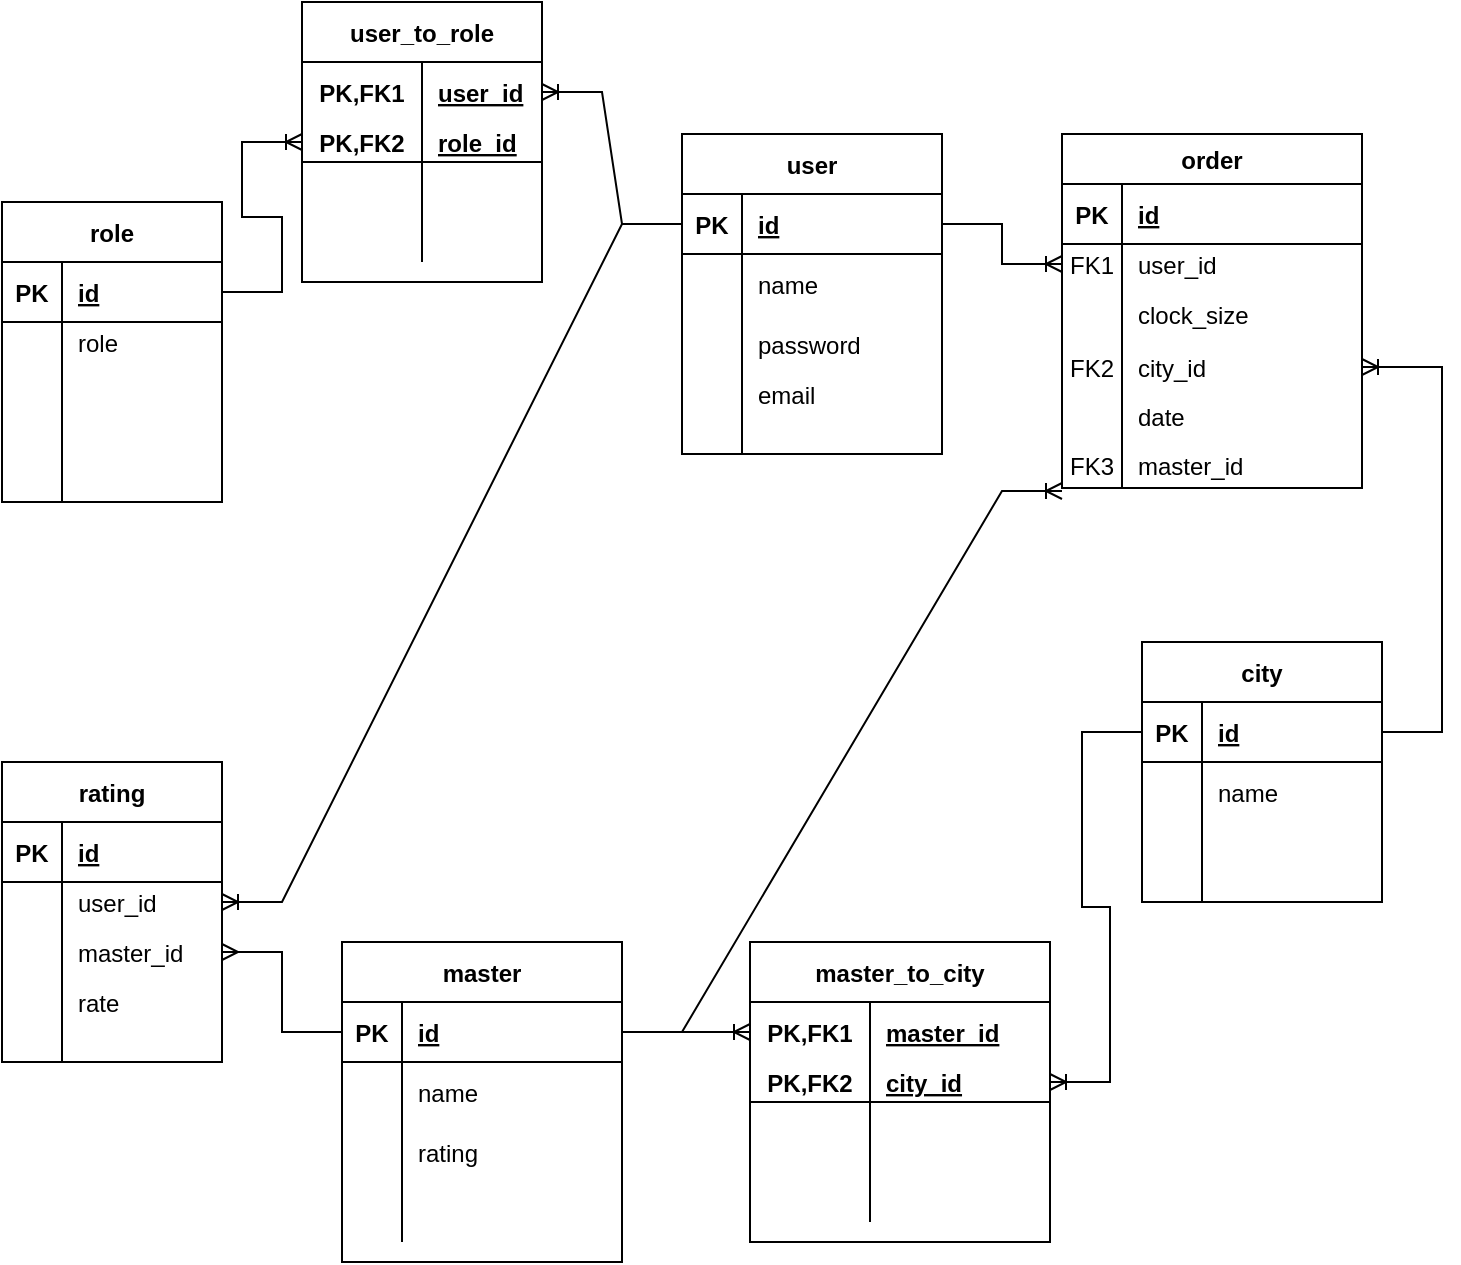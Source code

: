 <mxfile version="16.5.6" type="device"><diagram id="xd8zfZDXbU8yN_CkyjcU" name="Page-1"><mxGraphModel dx="481" dy="745" grid="1" gridSize="10" guides="1" tooltips="1" connect="1" arrows="1" fold="1" page="1" pageScale="1" pageWidth="827" pageHeight="1169" math="0" shadow="0"><root><mxCell id="0"/><mxCell id="1" parent="0"/><mxCell id="Hsde1WtxLFrTCnOFsXuZ-1" value="user" style="shape=table;startSize=30;container=1;collapsible=1;childLayout=tableLayout;fixedRows=1;rowLines=0;fontStyle=1;align=center;resizeLast=1;" parent="1" vertex="1"><mxGeometry x="380" y="96" width="130" height="160" as="geometry"/></mxCell><mxCell id="Hsde1WtxLFrTCnOFsXuZ-2" value="" style="shape=tableRow;horizontal=0;startSize=0;swimlaneHead=0;swimlaneBody=0;fillColor=none;collapsible=0;dropTarget=0;points=[[0,0.5],[1,0.5]];portConstraint=eastwest;top=0;left=0;right=0;bottom=1;" parent="Hsde1WtxLFrTCnOFsXuZ-1" vertex="1"><mxGeometry y="30" width="130" height="30" as="geometry"/></mxCell><mxCell id="Hsde1WtxLFrTCnOFsXuZ-3" value="PK" style="shape=partialRectangle;connectable=0;fillColor=none;top=0;left=0;bottom=0;right=0;fontStyle=1;overflow=hidden;" parent="Hsde1WtxLFrTCnOFsXuZ-2" vertex="1"><mxGeometry width="30" height="30" as="geometry"><mxRectangle width="30" height="30" as="alternateBounds"/></mxGeometry></mxCell><mxCell id="Hsde1WtxLFrTCnOFsXuZ-4" value="id" style="shape=partialRectangle;connectable=0;fillColor=none;top=0;left=0;bottom=0;right=0;align=left;spacingLeft=6;fontStyle=5;overflow=hidden;" parent="Hsde1WtxLFrTCnOFsXuZ-2" vertex="1"><mxGeometry x="30" width="100" height="30" as="geometry"><mxRectangle width="100" height="30" as="alternateBounds"/></mxGeometry></mxCell><mxCell id="Hsde1WtxLFrTCnOFsXuZ-5" value="" style="shape=tableRow;horizontal=0;startSize=0;swimlaneHead=0;swimlaneBody=0;fillColor=none;collapsible=0;dropTarget=0;points=[[0,0.5],[1,0.5]];portConstraint=eastwest;top=0;left=0;right=0;bottom=0;" parent="Hsde1WtxLFrTCnOFsXuZ-1" vertex="1"><mxGeometry y="60" width="130" height="30" as="geometry"/></mxCell><mxCell id="Hsde1WtxLFrTCnOFsXuZ-6" value="" style="shape=partialRectangle;connectable=0;fillColor=none;top=0;left=0;bottom=0;right=0;editable=1;overflow=hidden;" parent="Hsde1WtxLFrTCnOFsXuZ-5" vertex="1"><mxGeometry width="30" height="30" as="geometry"><mxRectangle width="30" height="30" as="alternateBounds"/></mxGeometry></mxCell><mxCell id="Hsde1WtxLFrTCnOFsXuZ-7" value="name" style="shape=partialRectangle;connectable=0;fillColor=none;top=0;left=0;bottom=0;right=0;align=left;spacingLeft=6;overflow=hidden;" parent="Hsde1WtxLFrTCnOFsXuZ-5" vertex="1"><mxGeometry x="30" width="100" height="30" as="geometry"><mxRectangle width="100" height="30" as="alternateBounds"/></mxGeometry></mxCell><mxCell id="Hsde1WtxLFrTCnOFsXuZ-8" value="" style="shape=tableRow;horizontal=0;startSize=0;swimlaneHead=0;swimlaneBody=0;fillColor=none;collapsible=0;dropTarget=0;points=[[0,0.5],[1,0.5]];portConstraint=eastwest;top=0;left=0;right=0;bottom=0;" parent="Hsde1WtxLFrTCnOFsXuZ-1" vertex="1"><mxGeometry y="90" width="130" height="30" as="geometry"/></mxCell><mxCell id="Hsde1WtxLFrTCnOFsXuZ-9" value="" style="shape=partialRectangle;connectable=0;fillColor=none;top=0;left=0;bottom=0;right=0;editable=1;overflow=hidden;" parent="Hsde1WtxLFrTCnOFsXuZ-8" vertex="1"><mxGeometry width="30" height="30" as="geometry"><mxRectangle width="30" height="30" as="alternateBounds"/></mxGeometry></mxCell><mxCell id="Hsde1WtxLFrTCnOFsXuZ-10" value="password" style="shape=partialRectangle;connectable=0;fillColor=none;top=0;left=0;bottom=0;right=0;align=left;spacingLeft=6;overflow=hidden;" parent="Hsde1WtxLFrTCnOFsXuZ-8" vertex="1"><mxGeometry x="30" width="100" height="30" as="geometry"><mxRectangle width="100" height="30" as="alternateBounds"/></mxGeometry></mxCell><mxCell id="Hsde1WtxLFrTCnOFsXuZ-11" value="" style="shape=tableRow;horizontal=0;startSize=0;swimlaneHead=0;swimlaneBody=0;fillColor=none;collapsible=0;dropTarget=0;points=[[0,0.5],[1,0.5]];portConstraint=eastwest;top=0;left=0;right=0;bottom=0;" parent="Hsde1WtxLFrTCnOFsXuZ-1" vertex="1"><mxGeometry y="120" width="130" height="20" as="geometry"/></mxCell><mxCell id="Hsde1WtxLFrTCnOFsXuZ-12" value="" style="shape=partialRectangle;connectable=0;fillColor=none;top=0;left=0;bottom=0;right=0;editable=1;overflow=hidden;" parent="Hsde1WtxLFrTCnOFsXuZ-11" vertex="1"><mxGeometry width="30" height="20" as="geometry"><mxRectangle width="30" height="20" as="alternateBounds"/></mxGeometry></mxCell><mxCell id="Hsde1WtxLFrTCnOFsXuZ-13" value="email" style="shape=partialRectangle;connectable=0;fillColor=none;top=0;left=0;bottom=0;right=0;align=left;spacingLeft=6;overflow=hidden;" parent="Hsde1WtxLFrTCnOFsXuZ-11" vertex="1"><mxGeometry x="30" width="100" height="20" as="geometry"><mxRectangle width="100" height="20" as="alternateBounds"/></mxGeometry></mxCell><mxCell id="Hsde1WtxLFrTCnOFsXuZ-105" value="" style="shape=tableRow;horizontal=0;startSize=0;swimlaneHead=0;swimlaneBody=0;fillColor=none;collapsible=0;dropTarget=0;points=[[0,0.5],[1,0.5]];portConstraint=eastwest;top=0;left=0;right=0;bottom=0;" parent="Hsde1WtxLFrTCnOFsXuZ-1" vertex="1"><mxGeometry y="140" width="130" height="20" as="geometry"/></mxCell><mxCell id="Hsde1WtxLFrTCnOFsXuZ-106" value="" style="shape=partialRectangle;connectable=0;fillColor=none;top=0;left=0;bottom=0;right=0;editable=1;overflow=hidden;" parent="Hsde1WtxLFrTCnOFsXuZ-105" vertex="1"><mxGeometry width="30" height="20" as="geometry"><mxRectangle width="30" height="20" as="alternateBounds"/></mxGeometry></mxCell><mxCell id="Hsde1WtxLFrTCnOFsXuZ-107" value="" style="shape=partialRectangle;connectable=0;fillColor=none;top=0;left=0;bottom=0;right=0;align=left;spacingLeft=6;overflow=hidden;" parent="Hsde1WtxLFrTCnOFsXuZ-105" vertex="1"><mxGeometry x="30" width="100" height="20" as="geometry"><mxRectangle width="100" height="20" as="alternateBounds"/></mxGeometry></mxCell><mxCell id="Hsde1WtxLFrTCnOFsXuZ-14" value="master" style="shape=table;startSize=30;container=1;collapsible=1;childLayout=tableLayout;fixedRows=1;rowLines=0;fontStyle=1;align=center;resizeLast=1;" parent="1" vertex="1"><mxGeometry x="210" y="500" width="140" height="160" as="geometry"/></mxCell><mxCell id="Hsde1WtxLFrTCnOFsXuZ-15" value="" style="shape=tableRow;horizontal=0;startSize=0;swimlaneHead=0;swimlaneBody=0;fillColor=none;collapsible=0;dropTarget=0;points=[[0,0.5],[1,0.5]];portConstraint=eastwest;top=0;left=0;right=0;bottom=1;" parent="Hsde1WtxLFrTCnOFsXuZ-14" vertex="1"><mxGeometry y="30" width="140" height="30" as="geometry"/></mxCell><mxCell id="Hsde1WtxLFrTCnOFsXuZ-16" value="PK" style="shape=partialRectangle;connectable=0;fillColor=none;top=0;left=0;bottom=0;right=0;fontStyle=1;overflow=hidden;" parent="Hsde1WtxLFrTCnOFsXuZ-15" vertex="1"><mxGeometry width="30" height="30" as="geometry"><mxRectangle width="30" height="30" as="alternateBounds"/></mxGeometry></mxCell><mxCell id="Hsde1WtxLFrTCnOFsXuZ-17" value="id" style="shape=partialRectangle;connectable=0;fillColor=none;top=0;left=0;bottom=0;right=0;align=left;spacingLeft=6;fontStyle=5;overflow=hidden;" parent="Hsde1WtxLFrTCnOFsXuZ-15" vertex="1"><mxGeometry x="30" width="110" height="30" as="geometry"><mxRectangle width="110" height="30" as="alternateBounds"/></mxGeometry></mxCell><mxCell id="Hsde1WtxLFrTCnOFsXuZ-18" value="" style="shape=tableRow;horizontal=0;startSize=0;swimlaneHead=0;swimlaneBody=0;fillColor=none;collapsible=0;dropTarget=0;points=[[0,0.5],[1,0.5]];portConstraint=eastwest;top=0;left=0;right=0;bottom=0;" parent="Hsde1WtxLFrTCnOFsXuZ-14" vertex="1"><mxGeometry y="60" width="140" height="30" as="geometry"/></mxCell><mxCell id="Hsde1WtxLFrTCnOFsXuZ-19" value="" style="shape=partialRectangle;connectable=0;fillColor=none;top=0;left=0;bottom=0;right=0;editable=1;overflow=hidden;" parent="Hsde1WtxLFrTCnOFsXuZ-18" vertex="1"><mxGeometry width="30" height="30" as="geometry"><mxRectangle width="30" height="30" as="alternateBounds"/></mxGeometry></mxCell><mxCell id="Hsde1WtxLFrTCnOFsXuZ-20" value="name" style="shape=partialRectangle;connectable=0;fillColor=none;top=0;left=0;bottom=0;right=0;align=left;spacingLeft=6;overflow=hidden;" parent="Hsde1WtxLFrTCnOFsXuZ-18" vertex="1"><mxGeometry x="30" width="110" height="30" as="geometry"><mxRectangle width="110" height="30" as="alternateBounds"/></mxGeometry></mxCell><mxCell id="Hsde1WtxLFrTCnOFsXuZ-21" value="" style="shape=tableRow;horizontal=0;startSize=0;swimlaneHead=0;swimlaneBody=0;fillColor=none;collapsible=0;dropTarget=0;points=[[0,0.5],[1,0.5]];portConstraint=eastwest;top=0;left=0;right=0;bottom=0;" parent="Hsde1WtxLFrTCnOFsXuZ-14" vertex="1"><mxGeometry y="90" width="140" height="30" as="geometry"/></mxCell><mxCell id="Hsde1WtxLFrTCnOFsXuZ-22" value="" style="shape=partialRectangle;connectable=0;fillColor=none;top=0;left=0;bottom=0;right=0;editable=1;overflow=hidden;" parent="Hsde1WtxLFrTCnOFsXuZ-21" vertex="1"><mxGeometry width="30" height="30" as="geometry"><mxRectangle width="30" height="30" as="alternateBounds"/></mxGeometry></mxCell><mxCell id="Hsde1WtxLFrTCnOFsXuZ-23" value="rating" style="shape=partialRectangle;connectable=0;fillColor=none;top=0;left=0;bottom=0;right=0;align=left;spacingLeft=6;overflow=hidden;" parent="Hsde1WtxLFrTCnOFsXuZ-21" vertex="1"><mxGeometry x="30" width="110" height="30" as="geometry"><mxRectangle width="110" height="30" as="alternateBounds"/></mxGeometry></mxCell><mxCell id="Hsde1WtxLFrTCnOFsXuZ-24" value="" style="shape=tableRow;horizontal=0;startSize=0;swimlaneHead=0;swimlaneBody=0;fillColor=none;collapsible=0;dropTarget=0;points=[[0,0.5],[1,0.5]];portConstraint=eastwest;top=0;left=0;right=0;bottom=0;" parent="Hsde1WtxLFrTCnOFsXuZ-14" vertex="1"><mxGeometry y="120" width="140" height="30" as="geometry"/></mxCell><mxCell id="Hsde1WtxLFrTCnOFsXuZ-25" value="" style="shape=partialRectangle;connectable=0;fillColor=none;top=0;left=0;bottom=0;right=0;editable=1;overflow=hidden;" parent="Hsde1WtxLFrTCnOFsXuZ-24" vertex="1"><mxGeometry width="30" height="30" as="geometry"><mxRectangle width="30" height="30" as="alternateBounds"/></mxGeometry></mxCell><mxCell id="Hsde1WtxLFrTCnOFsXuZ-26" value="" style="shape=partialRectangle;connectable=0;fillColor=none;top=0;left=0;bottom=0;right=0;align=left;spacingLeft=6;overflow=hidden;" parent="Hsde1WtxLFrTCnOFsXuZ-24" vertex="1"><mxGeometry x="30" width="110" height="30" as="geometry"><mxRectangle width="110" height="30" as="alternateBounds"/></mxGeometry></mxCell><mxCell id="Hsde1WtxLFrTCnOFsXuZ-27" value="city" style="shape=table;startSize=30;container=1;collapsible=1;childLayout=tableLayout;fixedRows=1;rowLines=0;fontStyle=1;align=center;resizeLast=1;" parent="1" vertex="1"><mxGeometry x="610" y="350" width="120" height="130" as="geometry"/></mxCell><mxCell id="Hsde1WtxLFrTCnOFsXuZ-28" value="" style="shape=tableRow;horizontal=0;startSize=0;swimlaneHead=0;swimlaneBody=0;fillColor=none;collapsible=0;dropTarget=0;points=[[0,0.5],[1,0.5]];portConstraint=eastwest;top=0;left=0;right=0;bottom=1;" parent="Hsde1WtxLFrTCnOFsXuZ-27" vertex="1"><mxGeometry y="30" width="120" height="30" as="geometry"/></mxCell><mxCell id="Hsde1WtxLFrTCnOFsXuZ-29" value="PK" style="shape=partialRectangle;connectable=0;fillColor=none;top=0;left=0;bottom=0;right=0;fontStyle=1;overflow=hidden;" parent="Hsde1WtxLFrTCnOFsXuZ-28" vertex="1"><mxGeometry width="30" height="30" as="geometry"><mxRectangle width="30" height="30" as="alternateBounds"/></mxGeometry></mxCell><mxCell id="Hsde1WtxLFrTCnOFsXuZ-30" value="id" style="shape=partialRectangle;connectable=0;fillColor=none;top=0;left=0;bottom=0;right=0;align=left;spacingLeft=6;fontStyle=5;overflow=hidden;" parent="Hsde1WtxLFrTCnOFsXuZ-28" vertex="1"><mxGeometry x="30" width="90" height="30" as="geometry"><mxRectangle width="90" height="30" as="alternateBounds"/></mxGeometry></mxCell><mxCell id="Hsde1WtxLFrTCnOFsXuZ-31" value="" style="shape=tableRow;horizontal=0;startSize=0;swimlaneHead=0;swimlaneBody=0;fillColor=none;collapsible=0;dropTarget=0;points=[[0,0.5],[1,0.5]];portConstraint=eastwest;top=0;left=0;right=0;bottom=0;" parent="Hsde1WtxLFrTCnOFsXuZ-27" vertex="1"><mxGeometry y="60" width="120" height="30" as="geometry"/></mxCell><mxCell id="Hsde1WtxLFrTCnOFsXuZ-32" value="" style="shape=partialRectangle;connectable=0;fillColor=none;top=0;left=0;bottom=0;right=0;editable=1;overflow=hidden;" parent="Hsde1WtxLFrTCnOFsXuZ-31" vertex="1"><mxGeometry width="30" height="30" as="geometry"><mxRectangle width="30" height="30" as="alternateBounds"/></mxGeometry></mxCell><mxCell id="Hsde1WtxLFrTCnOFsXuZ-33" value="name" style="shape=partialRectangle;connectable=0;fillColor=none;top=0;left=0;bottom=0;right=0;align=left;spacingLeft=6;overflow=hidden;" parent="Hsde1WtxLFrTCnOFsXuZ-31" vertex="1"><mxGeometry x="30" width="90" height="30" as="geometry"><mxRectangle width="90" height="30" as="alternateBounds"/></mxGeometry></mxCell><mxCell id="Hsde1WtxLFrTCnOFsXuZ-34" value="" style="shape=tableRow;horizontal=0;startSize=0;swimlaneHead=0;swimlaneBody=0;fillColor=none;collapsible=0;dropTarget=0;points=[[0,0.5],[1,0.5]];portConstraint=eastwest;top=0;left=0;right=0;bottom=0;" parent="Hsde1WtxLFrTCnOFsXuZ-27" vertex="1"><mxGeometry y="90" width="120" height="20" as="geometry"/></mxCell><mxCell id="Hsde1WtxLFrTCnOFsXuZ-35" value="" style="shape=partialRectangle;connectable=0;fillColor=none;top=0;left=0;bottom=0;right=0;editable=1;overflow=hidden;" parent="Hsde1WtxLFrTCnOFsXuZ-34" vertex="1"><mxGeometry width="30" height="20" as="geometry"><mxRectangle width="30" height="20" as="alternateBounds"/></mxGeometry></mxCell><mxCell id="Hsde1WtxLFrTCnOFsXuZ-36" value="" style="shape=partialRectangle;connectable=0;fillColor=none;top=0;left=0;bottom=0;right=0;align=left;spacingLeft=6;overflow=hidden;" parent="Hsde1WtxLFrTCnOFsXuZ-34" vertex="1"><mxGeometry x="30" width="90" height="20" as="geometry"><mxRectangle width="90" height="20" as="alternateBounds"/></mxGeometry></mxCell><mxCell id="Hsde1WtxLFrTCnOFsXuZ-37" value="" style="shape=tableRow;horizontal=0;startSize=0;swimlaneHead=0;swimlaneBody=0;fillColor=none;collapsible=0;dropTarget=0;points=[[0,0.5],[1,0.5]];portConstraint=eastwest;top=0;left=0;right=0;bottom=0;" parent="Hsde1WtxLFrTCnOFsXuZ-27" vertex="1"><mxGeometry y="110" width="120" height="20" as="geometry"/></mxCell><mxCell id="Hsde1WtxLFrTCnOFsXuZ-38" value="" style="shape=partialRectangle;connectable=0;fillColor=none;top=0;left=0;bottom=0;right=0;editable=1;overflow=hidden;" parent="Hsde1WtxLFrTCnOFsXuZ-37" vertex="1"><mxGeometry width="30" height="20" as="geometry"><mxRectangle width="30" height="20" as="alternateBounds"/></mxGeometry></mxCell><mxCell id="Hsde1WtxLFrTCnOFsXuZ-39" value="" style="shape=partialRectangle;connectable=0;fillColor=none;top=0;left=0;bottom=0;right=0;align=left;spacingLeft=6;overflow=hidden;" parent="Hsde1WtxLFrTCnOFsXuZ-37" vertex="1"><mxGeometry x="30" width="90" height="20" as="geometry"><mxRectangle width="90" height="20" as="alternateBounds"/></mxGeometry></mxCell><mxCell id="Hsde1WtxLFrTCnOFsXuZ-43" value="master_to_city" style="shape=table;startSize=30;container=1;collapsible=1;childLayout=tableLayout;fixedRows=1;rowLines=0;fontStyle=1;align=center;resizeLast=1;" parent="1" vertex="1"><mxGeometry x="414" y="500" width="150" height="150" as="geometry"/></mxCell><mxCell id="Hsde1WtxLFrTCnOFsXuZ-44" value="" style="shape=tableRow;horizontal=0;startSize=0;swimlaneHead=0;swimlaneBody=0;fillColor=none;collapsible=0;dropTarget=0;points=[[0,0.5],[1,0.5]];portConstraint=eastwest;top=0;left=0;right=0;bottom=0;" parent="Hsde1WtxLFrTCnOFsXuZ-43" vertex="1"><mxGeometry y="30" width="150" height="30" as="geometry"/></mxCell><mxCell id="Hsde1WtxLFrTCnOFsXuZ-45" value="PK,FK1" style="shape=partialRectangle;connectable=0;fillColor=none;top=0;left=0;bottom=0;right=0;fontStyle=1;overflow=hidden;" parent="Hsde1WtxLFrTCnOFsXuZ-44" vertex="1"><mxGeometry width="60" height="30" as="geometry"><mxRectangle width="60" height="30" as="alternateBounds"/></mxGeometry></mxCell><mxCell id="Hsde1WtxLFrTCnOFsXuZ-46" value="master_id" style="shape=partialRectangle;connectable=0;fillColor=none;top=0;left=0;bottom=0;right=0;align=left;spacingLeft=6;fontStyle=5;overflow=hidden;" parent="Hsde1WtxLFrTCnOFsXuZ-44" vertex="1"><mxGeometry x="60" width="90" height="30" as="geometry"><mxRectangle width="90" height="30" as="alternateBounds"/></mxGeometry></mxCell><mxCell id="Hsde1WtxLFrTCnOFsXuZ-47" value="" style="shape=tableRow;horizontal=0;startSize=0;swimlaneHead=0;swimlaneBody=0;fillColor=none;collapsible=0;dropTarget=0;points=[[0,0.5],[1,0.5]];portConstraint=eastwest;top=0;left=0;right=0;bottom=1;" parent="Hsde1WtxLFrTCnOFsXuZ-43" vertex="1"><mxGeometry y="60" width="150" height="20" as="geometry"/></mxCell><mxCell id="Hsde1WtxLFrTCnOFsXuZ-48" value="PK,FK2" style="shape=partialRectangle;connectable=0;fillColor=none;top=0;left=0;bottom=0;right=0;fontStyle=1;overflow=hidden;" parent="Hsde1WtxLFrTCnOFsXuZ-47" vertex="1"><mxGeometry width="60" height="20" as="geometry"><mxRectangle width="60" height="20" as="alternateBounds"/></mxGeometry></mxCell><mxCell id="Hsde1WtxLFrTCnOFsXuZ-49" value="city_id" style="shape=partialRectangle;connectable=0;fillColor=none;top=0;left=0;bottom=0;right=0;align=left;spacingLeft=6;fontStyle=5;overflow=hidden;" parent="Hsde1WtxLFrTCnOFsXuZ-47" vertex="1"><mxGeometry x="60" width="90" height="20" as="geometry"><mxRectangle width="90" height="20" as="alternateBounds"/></mxGeometry></mxCell><mxCell id="Hsde1WtxLFrTCnOFsXuZ-50" value="" style="shape=tableRow;horizontal=0;startSize=0;swimlaneHead=0;swimlaneBody=0;fillColor=none;collapsible=0;dropTarget=0;points=[[0,0.5],[1,0.5]];portConstraint=eastwest;top=0;left=0;right=0;bottom=0;" parent="Hsde1WtxLFrTCnOFsXuZ-43" vertex="1"><mxGeometry y="80" width="150" height="30" as="geometry"/></mxCell><mxCell id="Hsde1WtxLFrTCnOFsXuZ-51" value="" style="shape=partialRectangle;connectable=0;fillColor=none;top=0;left=0;bottom=0;right=0;editable=1;overflow=hidden;" parent="Hsde1WtxLFrTCnOFsXuZ-50" vertex="1"><mxGeometry width="60" height="30" as="geometry"><mxRectangle width="60" height="30" as="alternateBounds"/></mxGeometry></mxCell><mxCell id="Hsde1WtxLFrTCnOFsXuZ-52" value="" style="shape=partialRectangle;connectable=0;fillColor=none;top=0;left=0;bottom=0;right=0;align=left;spacingLeft=6;overflow=hidden;" parent="Hsde1WtxLFrTCnOFsXuZ-50" vertex="1"><mxGeometry x="60" width="90" height="30" as="geometry"><mxRectangle width="90" height="30" as="alternateBounds"/></mxGeometry></mxCell><mxCell id="Hsde1WtxLFrTCnOFsXuZ-53" value="" style="shape=tableRow;horizontal=0;startSize=0;swimlaneHead=0;swimlaneBody=0;fillColor=none;collapsible=0;dropTarget=0;points=[[0,0.5],[1,0.5]];portConstraint=eastwest;top=0;left=0;right=0;bottom=0;" parent="Hsde1WtxLFrTCnOFsXuZ-43" vertex="1"><mxGeometry y="110" width="150" height="30" as="geometry"/></mxCell><mxCell id="Hsde1WtxLFrTCnOFsXuZ-54" value="" style="shape=partialRectangle;connectable=0;fillColor=none;top=0;left=0;bottom=0;right=0;editable=1;overflow=hidden;" parent="Hsde1WtxLFrTCnOFsXuZ-53" vertex="1"><mxGeometry width="60" height="30" as="geometry"><mxRectangle width="60" height="30" as="alternateBounds"/></mxGeometry></mxCell><mxCell id="Hsde1WtxLFrTCnOFsXuZ-55" value="" style="shape=partialRectangle;connectable=0;fillColor=none;top=0;left=0;bottom=0;right=0;align=left;spacingLeft=6;overflow=hidden;" parent="Hsde1WtxLFrTCnOFsXuZ-53" vertex="1"><mxGeometry x="60" width="90" height="30" as="geometry"><mxRectangle width="90" height="30" as="alternateBounds"/></mxGeometry></mxCell><mxCell id="Hsde1WtxLFrTCnOFsXuZ-62" value="" style="edgeStyle=entityRelationEdgeStyle;fontSize=12;html=1;endArrow=ERoneToMany;rounded=0;entryX=0;entryY=0.5;entryDx=0;entryDy=0;" parent="1" source="Hsde1WtxLFrTCnOFsXuZ-15" target="Hsde1WtxLFrTCnOFsXuZ-44" edge="1"><mxGeometry width="100" height="100" relative="1" as="geometry"><mxPoint x="190" y="360" as="sourcePoint"/><mxPoint x="290" y="260" as="targetPoint"/></mxGeometry></mxCell><mxCell id="Hsde1WtxLFrTCnOFsXuZ-63" value="" style="edgeStyle=entityRelationEdgeStyle;fontSize=12;html=1;endArrow=ERoneToMany;rounded=0;entryX=1;entryY=0.5;entryDx=0;entryDy=0;exitX=0;exitY=0.5;exitDx=0;exitDy=0;" parent="1" source="Hsde1WtxLFrTCnOFsXuZ-28" target="Hsde1WtxLFrTCnOFsXuZ-47" edge="1"><mxGeometry width="100" height="100" relative="1" as="geometry"><mxPoint x="530" y="280" as="sourcePoint"/><mxPoint x="630" y="180" as="targetPoint"/></mxGeometry></mxCell><mxCell id="Hsde1WtxLFrTCnOFsXuZ-64" value="order" style="shape=table;startSize=25;container=1;collapsible=1;childLayout=tableLayout;fixedRows=1;rowLines=0;fontStyle=1;align=center;resizeLast=1;" parent="1" vertex="1"><mxGeometry x="570" y="96" width="150" height="177" as="geometry"/></mxCell><mxCell id="Hsde1WtxLFrTCnOFsXuZ-65" value="" style="shape=tableRow;horizontal=0;startSize=0;swimlaneHead=0;swimlaneBody=0;fillColor=none;collapsible=0;dropTarget=0;points=[[0,0.5],[1,0.5]];portConstraint=eastwest;top=0;left=0;right=0;bottom=1;" parent="Hsde1WtxLFrTCnOFsXuZ-64" vertex="1"><mxGeometry y="25" width="150" height="30" as="geometry"/></mxCell><mxCell id="Hsde1WtxLFrTCnOFsXuZ-66" value="PK" style="shape=partialRectangle;connectable=0;fillColor=none;top=0;left=0;bottom=0;right=0;fontStyle=1;overflow=hidden;" parent="Hsde1WtxLFrTCnOFsXuZ-65" vertex="1"><mxGeometry width="30" height="30" as="geometry"><mxRectangle width="30" height="30" as="alternateBounds"/></mxGeometry></mxCell><mxCell id="Hsde1WtxLFrTCnOFsXuZ-67" value="id" style="shape=partialRectangle;connectable=0;fillColor=none;top=0;left=0;bottom=0;right=0;align=left;spacingLeft=6;fontStyle=5;overflow=hidden;" parent="Hsde1WtxLFrTCnOFsXuZ-65" vertex="1"><mxGeometry x="30" width="120" height="30" as="geometry"><mxRectangle width="120" height="30" as="alternateBounds"/></mxGeometry></mxCell><mxCell id="Hsde1WtxLFrTCnOFsXuZ-68" value="" style="shape=tableRow;horizontal=0;startSize=0;swimlaneHead=0;swimlaneBody=0;fillColor=none;collapsible=0;dropTarget=0;points=[[0,0.5],[1,0.5]];portConstraint=eastwest;top=0;left=0;right=0;bottom=0;" parent="Hsde1WtxLFrTCnOFsXuZ-64" vertex="1"><mxGeometry y="55" width="150" height="20" as="geometry"/></mxCell><mxCell id="Hsde1WtxLFrTCnOFsXuZ-69" value="FK1" style="shape=partialRectangle;connectable=0;fillColor=none;top=0;left=0;bottom=0;right=0;editable=1;overflow=hidden;" parent="Hsde1WtxLFrTCnOFsXuZ-68" vertex="1"><mxGeometry width="30" height="20" as="geometry"><mxRectangle width="30" height="20" as="alternateBounds"/></mxGeometry></mxCell><mxCell id="Hsde1WtxLFrTCnOFsXuZ-70" value="user_id" style="shape=partialRectangle;connectable=0;fillColor=none;top=0;left=0;bottom=0;right=0;align=left;spacingLeft=6;overflow=hidden;" parent="Hsde1WtxLFrTCnOFsXuZ-68" vertex="1"><mxGeometry x="30" width="120" height="20" as="geometry"><mxRectangle width="120" height="20" as="alternateBounds"/></mxGeometry></mxCell><mxCell id="Hsde1WtxLFrTCnOFsXuZ-71" value="" style="shape=tableRow;horizontal=0;startSize=0;swimlaneHead=0;swimlaneBody=0;fillColor=none;collapsible=0;dropTarget=0;points=[[0,0.5],[1,0.5]];portConstraint=eastwest;top=0;left=0;right=0;bottom=0;" parent="Hsde1WtxLFrTCnOFsXuZ-64" vertex="1"><mxGeometry y="75" width="150" height="30" as="geometry"/></mxCell><mxCell id="Hsde1WtxLFrTCnOFsXuZ-72" value="" style="shape=partialRectangle;connectable=0;fillColor=none;top=0;left=0;bottom=0;right=0;editable=1;overflow=hidden;" parent="Hsde1WtxLFrTCnOFsXuZ-71" vertex="1"><mxGeometry width="30" height="30" as="geometry"><mxRectangle width="30" height="30" as="alternateBounds"/></mxGeometry></mxCell><mxCell id="Hsde1WtxLFrTCnOFsXuZ-73" value="clock_size" style="shape=partialRectangle;connectable=0;fillColor=none;top=0;left=0;bottom=0;right=0;align=left;spacingLeft=6;overflow=hidden;" parent="Hsde1WtxLFrTCnOFsXuZ-71" vertex="1"><mxGeometry x="30" width="120" height="30" as="geometry"><mxRectangle width="120" height="30" as="alternateBounds"/></mxGeometry></mxCell><mxCell id="Hsde1WtxLFrTCnOFsXuZ-74" value="" style="shape=tableRow;horizontal=0;startSize=0;swimlaneHead=0;swimlaneBody=0;fillColor=none;collapsible=0;dropTarget=0;points=[[0,0.5],[1,0.5]];portConstraint=eastwest;top=0;left=0;right=0;bottom=0;" parent="Hsde1WtxLFrTCnOFsXuZ-64" vertex="1"><mxGeometry y="105" width="150" height="23" as="geometry"/></mxCell><mxCell id="Hsde1WtxLFrTCnOFsXuZ-75" value="FK2" style="shape=partialRectangle;connectable=0;fillColor=none;top=0;left=0;bottom=0;right=0;editable=1;overflow=hidden;" parent="Hsde1WtxLFrTCnOFsXuZ-74" vertex="1"><mxGeometry width="30" height="23" as="geometry"><mxRectangle width="30" height="23" as="alternateBounds"/></mxGeometry></mxCell><mxCell id="Hsde1WtxLFrTCnOFsXuZ-76" value="city_id" style="shape=partialRectangle;connectable=0;fillColor=none;top=0;left=0;bottom=0;right=0;align=left;spacingLeft=6;overflow=hidden;" parent="Hsde1WtxLFrTCnOFsXuZ-74" vertex="1"><mxGeometry x="30" width="120" height="23" as="geometry"><mxRectangle width="120" height="23" as="alternateBounds"/></mxGeometry></mxCell><mxCell id="Hsde1WtxLFrTCnOFsXuZ-99" value="" style="shape=tableRow;horizontal=0;startSize=0;swimlaneHead=0;swimlaneBody=0;fillColor=none;collapsible=0;dropTarget=0;points=[[0,0.5],[1,0.5]];portConstraint=eastwest;top=0;left=0;right=0;bottom=0;" parent="Hsde1WtxLFrTCnOFsXuZ-64" vertex="1"><mxGeometry y="128" width="150" height="26" as="geometry"/></mxCell><mxCell id="Hsde1WtxLFrTCnOFsXuZ-100" value="" style="shape=partialRectangle;connectable=0;fillColor=none;top=0;left=0;bottom=0;right=0;editable=1;overflow=hidden;" parent="Hsde1WtxLFrTCnOFsXuZ-99" vertex="1"><mxGeometry width="30" height="26" as="geometry"><mxRectangle width="30" height="26" as="alternateBounds"/></mxGeometry></mxCell><mxCell id="Hsde1WtxLFrTCnOFsXuZ-101" value="date" style="shape=partialRectangle;connectable=0;fillColor=none;top=0;left=0;bottom=0;right=0;align=left;spacingLeft=6;overflow=hidden;" parent="Hsde1WtxLFrTCnOFsXuZ-99" vertex="1"><mxGeometry x="30" width="120" height="26" as="geometry"><mxRectangle width="120" height="26" as="alternateBounds"/></mxGeometry></mxCell><mxCell id="Hsde1WtxLFrTCnOFsXuZ-102" value="" style="shape=tableRow;horizontal=0;startSize=0;swimlaneHead=0;swimlaneBody=0;fillColor=none;collapsible=0;dropTarget=0;points=[[0,0.5],[1,0.5]];portConstraint=eastwest;top=0;left=0;right=0;bottom=0;" parent="Hsde1WtxLFrTCnOFsXuZ-64" vertex="1"><mxGeometry y="154" width="150" height="23" as="geometry"/></mxCell><mxCell id="Hsde1WtxLFrTCnOFsXuZ-103" value="FK3" style="shape=partialRectangle;connectable=0;fillColor=none;top=0;left=0;bottom=0;right=0;editable=1;overflow=hidden;" parent="Hsde1WtxLFrTCnOFsXuZ-102" vertex="1"><mxGeometry width="30" height="23" as="geometry"><mxRectangle width="30" height="23" as="alternateBounds"/></mxGeometry></mxCell><mxCell id="Hsde1WtxLFrTCnOFsXuZ-104" value="master_id" style="shape=partialRectangle;connectable=0;fillColor=none;top=0;left=0;bottom=0;right=0;align=left;spacingLeft=6;overflow=hidden;" parent="Hsde1WtxLFrTCnOFsXuZ-102" vertex="1"><mxGeometry x="30" width="120" height="23" as="geometry"><mxRectangle width="120" height="23" as="alternateBounds"/></mxGeometry></mxCell><mxCell id="Hsde1WtxLFrTCnOFsXuZ-77" value="" style="edgeStyle=entityRelationEdgeStyle;fontSize=12;html=1;endArrow=ERoneToMany;rounded=0;entryX=0;entryY=0.5;entryDx=0;entryDy=0;exitX=1;exitY=0.5;exitDx=0;exitDy=0;" parent="1" source="Hsde1WtxLFrTCnOFsXuZ-2" target="Hsde1WtxLFrTCnOFsXuZ-68" edge="1"><mxGeometry width="100" height="100" relative="1" as="geometry"><mxPoint x="250" y="140" as="sourcePoint"/><mxPoint x="350" y="40" as="targetPoint"/></mxGeometry></mxCell><mxCell id="Hsde1WtxLFrTCnOFsXuZ-78" value="" style="edgeStyle=entityRelationEdgeStyle;fontSize=12;html=1;endArrow=ERoneToMany;rounded=0;entryX=1;entryY=0.5;entryDx=0;entryDy=0;" parent="1" source="Hsde1WtxLFrTCnOFsXuZ-28" target="Hsde1WtxLFrTCnOFsXuZ-74" edge="1"><mxGeometry width="100" height="100" relative="1" as="geometry"><mxPoint x="780" y="355" as="sourcePoint"/><mxPoint x="690" y="180" as="targetPoint"/></mxGeometry></mxCell><mxCell id="Hsde1WtxLFrTCnOFsXuZ-96" value="" style="edgeStyle=entityRelationEdgeStyle;fontSize=12;html=1;endArrow=ERoneToMany;rounded=0;entryX=0;entryY=1.065;entryDx=0;entryDy=0;entryPerimeter=0;exitX=1;exitY=0.5;exitDx=0;exitDy=0;" parent="1" source="Hsde1WtxLFrTCnOFsXuZ-15" target="Hsde1WtxLFrTCnOFsXuZ-102" edge="1"><mxGeometry width="100" height="100" relative="1" as="geometry"><mxPoint x="304" y="336" as="sourcePoint"/><mxPoint x="414" y="220" as="targetPoint"/></mxGeometry></mxCell><mxCell id="FYIaU91pgnrADUTsIayS-1" value="role" style="shape=table;startSize=30;container=1;collapsible=1;childLayout=tableLayout;fixedRows=1;rowLines=0;fontStyle=1;align=center;resizeLast=1;" parent="1" vertex="1"><mxGeometry x="40" y="130" width="110" height="150" as="geometry"/></mxCell><mxCell id="FYIaU91pgnrADUTsIayS-2" value="" style="shape=tableRow;horizontal=0;startSize=0;swimlaneHead=0;swimlaneBody=0;fillColor=none;collapsible=0;dropTarget=0;points=[[0,0.5],[1,0.5]];portConstraint=eastwest;top=0;left=0;right=0;bottom=1;" parent="FYIaU91pgnrADUTsIayS-1" vertex="1"><mxGeometry y="30" width="110" height="30" as="geometry"/></mxCell><mxCell id="FYIaU91pgnrADUTsIayS-3" value="PK" style="shape=partialRectangle;connectable=0;fillColor=none;top=0;left=0;bottom=0;right=0;fontStyle=1;overflow=hidden;" parent="FYIaU91pgnrADUTsIayS-2" vertex="1"><mxGeometry width="30" height="30" as="geometry"><mxRectangle width="30" height="30" as="alternateBounds"/></mxGeometry></mxCell><mxCell id="FYIaU91pgnrADUTsIayS-4" value="id" style="shape=partialRectangle;connectable=0;fillColor=none;top=0;left=0;bottom=0;right=0;align=left;spacingLeft=6;fontStyle=5;overflow=hidden;" parent="FYIaU91pgnrADUTsIayS-2" vertex="1"><mxGeometry x="30" width="80" height="30" as="geometry"><mxRectangle width="80" height="30" as="alternateBounds"/></mxGeometry></mxCell><mxCell id="FYIaU91pgnrADUTsIayS-5" value="" style="shape=tableRow;horizontal=0;startSize=0;swimlaneHead=0;swimlaneBody=0;fillColor=none;collapsible=0;dropTarget=0;points=[[0,0.5],[1,0.5]];portConstraint=eastwest;top=0;left=0;right=0;bottom=0;" parent="FYIaU91pgnrADUTsIayS-1" vertex="1"><mxGeometry y="60" width="110" height="20" as="geometry"/></mxCell><mxCell id="FYIaU91pgnrADUTsIayS-6" value="" style="shape=partialRectangle;connectable=0;fillColor=none;top=0;left=0;bottom=0;right=0;editable=1;overflow=hidden;" parent="FYIaU91pgnrADUTsIayS-5" vertex="1"><mxGeometry width="30" height="20" as="geometry"><mxRectangle width="30" height="20" as="alternateBounds"/></mxGeometry></mxCell><mxCell id="FYIaU91pgnrADUTsIayS-7" value="role" style="shape=partialRectangle;connectable=0;fillColor=none;top=0;left=0;bottom=0;right=0;align=left;spacingLeft=6;overflow=hidden;" parent="FYIaU91pgnrADUTsIayS-5" vertex="1"><mxGeometry x="30" width="80" height="20" as="geometry"><mxRectangle width="80" height="20" as="alternateBounds"/></mxGeometry></mxCell><mxCell id="FYIaU91pgnrADUTsIayS-8" value="" style="shape=tableRow;horizontal=0;startSize=0;swimlaneHead=0;swimlaneBody=0;fillColor=none;collapsible=0;dropTarget=0;points=[[0,0.5],[1,0.5]];portConstraint=eastwest;top=0;left=0;right=0;bottom=0;" parent="FYIaU91pgnrADUTsIayS-1" vertex="1"><mxGeometry y="80" width="110" height="30" as="geometry"/></mxCell><mxCell id="FYIaU91pgnrADUTsIayS-9" value="" style="shape=partialRectangle;connectable=0;fillColor=none;top=0;left=0;bottom=0;right=0;editable=1;overflow=hidden;" parent="FYIaU91pgnrADUTsIayS-8" vertex="1"><mxGeometry width="30" height="30" as="geometry"><mxRectangle width="30" height="30" as="alternateBounds"/></mxGeometry></mxCell><mxCell id="FYIaU91pgnrADUTsIayS-10" value="" style="shape=partialRectangle;connectable=0;fillColor=none;top=0;left=0;bottom=0;right=0;align=left;spacingLeft=6;overflow=hidden;" parent="FYIaU91pgnrADUTsIayS-8" vertex="1"><mxGeometry x="30" width="80" height="30" as="geometry"><mxRectangle width="80" height="30" as="alternateBounds"/></mxGeometry></mxCell><mxCell id="FYIaU91pgnrADUTsIayS-11" value="" style="shape=tableRow;horizontal=0;startSize=0;swimlaneHead=0;swimlaneBody=0;fillColor=none;collapsible=0;dropTarget=0;points=[[0,0.5],[1,0.5]];portConstraint=eastwest;top=0;left=0;right=0;bottom=0;" parent="FYIaU91pgnrADUTsIayS-1" vertex="1"><mxGeometry y="110" width="110" height="20" as="geometry"/></mxCell><mxCell id="FYIaU91pgnrADUTsIayS-12" value="" style="shape=partialRectangle;connectable=0;fillColor=none;top=0;left=0;bottom=0;right=0;editable=1;overflow=hidden;" parent="FYIaU91pgnrADUTsIayS-11" vertex="1"><mxGeometry width="30" height="20" as="geometry"><mxRectangle width="30" height="20" as="alternateBounds"/></mxGeometry></mxCell><mxCell id="FYIaU91pgnrADUTsIayS-13" value="" style="shape=partialRectangle;connectable=0;fillColor=none;top=0;left=0;bottom=0;right=0;align=left;spacingLeft=6;overflow=hidden;" parent="FYIaU91pgnrADUTsIayS-11" vertex="1"><mxGeometry x="30" width="80" height="20" as="geometry"><mxRectangle width="80" height="20" as="alternateBounds"/></mxGeometry></mxCell><mxCell id="FYIaU91pgnrADUTsIayS-14" value="" style="shape=tableRow;horizontal=0;startSize=0;swimlaneHead=0;swimlaneBody=0;fillColor=none;collapsible=0;dropTarget=0;points=[[0,0.5],[1,0.5]];portConstraint=eastwest;top=0;left=0;right=0;bottom=0;" parent="FYIaU91pgnrADUTsIayS-1" vertex="1"><mxGeometry y="130" width="110" height="20" as="geometry"/></mxCell><mxCell id="FYIaU91pgnrADUTsIayS-15" value="" style="shape=partialRectangle;connectable=0;fillColor=none;top=0;left=0;bottom=0;right=0;editable=1;overflow=hidden;" parent="FYIaU91pgnrADUTsIayS-14" vertex="1"><mxGeometry width="30" height="20" as="geometry"><mxRectangle width="30" height="20" as="alternateBounds"/></mxGeometry></mxCell><mxCell id="FYIaU91pgnrADUTsIayS-16" value="" style="shape=partialRectangle;connectable=0;fillColor=none;top=0;left=0;bottom=0;right=0;align=left;spacingLeft=6;overflow=hidden;" parent="FYIaU91pgnrADUTsIayS-14" vertex="1"><mxGeometry x="30" width="80" height="20" as="geometry"><mxRectangle width="80" height="20" as="alternateBounds"/></mxGeometry></mxCell><mxCell id="FYIaU91pgnrADUTsIayS-19" value="user_to_role" style="shape=table;startSize=30;container=1;collapsible=1;childLayout=tableLayout;fixedRows=1;rowLines=0;fontStyle=1;align=center;resizeLast=1;" parent="1" vertex="1"><mxGeometry x="190" y="30" width="120" height="140" as="geometry"/></mxCell><mxCell id="FYIaU91pgnrADUTsIayS-20" value="" style="shape=tableRow;horizontal=0;startSize=0;swimlaneHead=0;swimlaneBody=0;fillColor=none;collapsible=0;dropTarget=0;points=[[0,0.5],[1,0.5]];portConstraint=eastwest;top=0;left=0;right=0;bottom=0;" parent="FYIaU91pgnrADUTsIayS-19" vertex="1"><mxGeometry y="30" width="120" height="30" as="geometry"/></mxCell><mxCell id="FYIaU91pgnrADUTsIayS-21" value="PK,FK1" style="shape=partialRectangle;connectable=0;fillColor=none;top=0;left=0;bottom=0;right=0;fontStyle=1;overflow=hidden;" parent="FYIaU91pgnrADUTsIayS-20" vertex="1"><mxGeometry width="60" height="30" as="geometry"><mxRectangle width="60" height="30" as="alternateBounds"/></mxGeometry></mxCell><mxCell id="FYIaU91pgnrADUTsIayS-22" value="user_id" style="shape=partialRectangle;connectable=0;fillColor=none;top=0;left=0;bottom=0;right=0;align=left;spacingLeft=6;fontStyle=5;overflow=hidden;" parent="FYIaU91pgnrADUTsIayS-20" vertex="1"><mxGeometry x="60" width="60" height="30" as="geometry"><mxRectangle width="60" height="30" as="alternateBounds"/></mxGeometry></mxCell><mxCell id="FYIaU91pgnrADUTsIayS-23" value="" style="shape=tableRow;horizontal=0;startSize=0;swimlaneHead=0;swimlaneBody=0;fillColor=none;collapsible=0;dropTarget=0;points=[[0,0.5],[1,0.5]];portConstraint=eastwest;top=0;left=0;right=0;bottom=1;" parent="FYIaU91pgnrADUTsIayS-19" vertex="1"><mxGeometry y="60" width="120" height="20" as="geometry"/></mxCell><mxCell id="FYIaU91pgnrADUTsIayS-24" value="PK,FK2" style="shape=partialRectangle;connectable=0;fillColor=none;top=0;left=0;bottom=0;right=0;fontStyle=1;overflow=hidden;" parent="FYIaU91pgnrADUTsIayS-23" vertex="1"><mxGeometry width="60" height="20" as="geometry"><mxRectangle width="60" height="20" as="alternateBounds"/></mxGeometry></mxCell><mxCell id="FYIaU91pgnrADUTsIayS-25" value="role_id" style="shape=partialRectangle;connectable=0;fillColor=none;top=0;left=0;bottom=0;right=0;align=left;spacingLeft=6;fontStyle=5;overflow=hidden;" parent="FYIaU91pgnrADUTsIayS-23" vertex="1"><mxGeometry x="60" width="60" height="20" as="geometry"><mxRectangle width="60" height="20" as="alternateBounds"/></mxGeometry></mxCell><mxCell id="FYIaU91pgnrADUTsIayS-26" value="" style="shape=tableRow;horizontal=0;startSize=0;swimlaneHead=0;swimlaneBody=0;fillColor=none;collapsible=0;dropTarget=0;points=[[0,0.5],[1,0.5]];portConstraint=eastwest;top=0;left=0;right=0;bottom=0;" parent="FYIaU91pgnrADUTsIayS-19" vertex="1"><mxGeometry y="80" width="120" height="30" as="geometry"/></mxCell><mxCell id="FYIaU91pgnrADUTsIayS-27" value="" style="shape=partialRectangle;connectable=0;fillColor=none;top=0;left=0;bottom=0;right=0;editable=1;overflow=hidden;" parent="FYIaU91pgnrADUTsIayS-26" vertex="1"><mxGeometry width="60" height="30" as="geometry"><mxRectangle width="60" height="30" as="alternateBounds"/></mxGeometry></mxCell><mxCell id="FYIaU91pgnrADUTsIayS-28" value="" style="shape=partialRectangle;connectable=0;fillColor=none;top=0;left=0;bottom=0;right=0;align=left;spacingLeft=6;overflow=hidden;" parent="FYIaU91pgnrADUTsIayS-26" vertex="1"><mxGeometry x="60" width="60" height="30" as="geometry"><mxRectangle width="60" height="30" as="alternateBounds"/></mxGeometry></mxCell><mxCell id="FYIaU91pgnrADUTsIayS-29" value="" style="shape=tableRow;horizontal=0;startSize=0;swimlaneHead=0;swimlaneBody=0;fillColor=none;collapsible=0;dropTarget=0;points=[[0,0.5],[1,0.5]];portConstraint=eastwest;top=0;left=0;right=0;bottom=0;" parent="FYIaU91pgnrADUTsIayS-19" vertex="1"><mxGeometry y="110" width="120" height="20" as="geometry"/></mxCell><mxCell id="FYIaU91pgnrADUTsIayS-30" value="" style="shape=partialRectangle;connectable=0;fillColor=none;top=0;left=0;bottom=0;right=0;editable=1;overflow=hidden;" parent="FYIaU91pgnrADUTsIayS-29" vertex="1"><mxGeometry width="60" height="20" as="geometry"><mxRectangle width="60" height="20" as="alternateBounds"/></mxGeometry></mxCell><mxCell id="FYIaU91pgnrADUTsIayS-31" value="" style="shape=partialRectangle;connectable=0;fillColor=none;top=0;left=0;bottom=0;right=0;align=left;spacingLeft=6;overflow=hidden;" parent="FYIaU91pgnrADUTsIayS-29" vertex="1"><mxGeometry x="60" width="60" height="20" as="geometry"><mxRectangle width="60" height="20" as="alternateBounds"/></mxGeometry></mxCell><mxCell id="FYIaU91pgnrADUTsIayS-32" value="" style="edgeStyle=entityRelationEdgeStyle;fontSize=12;html=1;endArrow=ERoneToMany;rounded=0;entryX=1;entryY=0.5;entryDx=0;entryDy=0;exitX=0;exitY=0.5;exitDx=0;exitDy=0;" parent="1" source="Hsde1WtxLFrTCnOFsXuZ-2" target="FYIaU91pgnrADUTsIayS-20" edge="1"><mxGeometry width="100" height="100" relative="1" as="geometry"><mxPoint x="220" y="460" as="sourcePoint"/><mxPoint x="320" y="360" as="targetPoint"/></mxGeometry></mxCell><mxCell id="FYIaU91pgnrADUTsIayS-34" value="" style="edgeStyle=entityRelationEdgeStyle;fontSize=12;html=1;endArrow=ERoneToMany;rounded=0;entryX=0;entryY=0.5;entryDx=0;entryDy=0;exitX=1;exitY=0.5;exitDx=0;exitDy=0;" parent="1" source="FYIaU91pgnrADUTsIayS-2" target="FYIaU91pgnrADUTsIayS-23" edge="1"><mxGeometry width="100" height="100" relative="1" as="geometry"><mxPoint x="30" y="450" as="sourcePoint"/><mxPoint x="130" y="350" as="targetPoint"/></mxGeometry></mxCell><mxCell id="5N1XO1WjvnlYGeyi_IJ9-1" value="rating" style="shape=table;startSize=30;container=1;collapsible=1;childLayout=tableLayout;fixedRows=1;rowLines=0;fontStyle=1;align=center;resizeLast=1;" vertex="1" parent="1"><mxGeometry x="40" y="410" width="110" height="150" as="geometry"/></mxCell><mxCell id="5N1XO1WjvnlYGeyi_IJ9-2" value="" style="shape=tableRow;horizontal=0;startSize=0;swimlaneHead=0;swimlaneBody=0;fillColor=none;collapsible=0;dropTarget=0;points=[[0,0.5],[1,0.5]];portConstraint=eastwest;top=0;left=0;right=0;bottom=1;" vertex="1" parent="5N1XO1WjvnlYGeyi_IJ9-1"><mxGeometry y="30" width="110" height="30" as="geometry"/></mxCell><mxCell id="5N1XO1WjvnlYGeyi_IJ9-3" value="PK" style="shape=partialRectangle;connectable=0;fillColor=none;top=0;left=0;bottom=0;right=0;fontStyle=1;overflow=hidden;" vertex="1" parent="5N1XO1WjvnlYGeyi_IJ9-2"><mxGeometry width="30" height="30" as="geometry"><mxRectangle width="30" height="30" as="alternateBounds"/></mxGeometry></mxCell><mxCell id="5N1XO1WjvnlYGeyi_IJ9-4" value="id" style="shape=partialRectangle;connectable=0;fillColor=none;top=0;left=0;bottom=0;right=0;align=left;spacingLeft=6;fontStyle=5;overflow=hidden;" vertex="1" parent="5N1XO1WjvnlYGeyi_IJ9-2"><mxGeometry x="30" width="80" height="30" as="geometry"><mxRectangle width="80" height="30" as="alternateBounds"/></mxGeometry></mxCell><mxCell id="5N1XO1WjvnlYGeyi_IJ9-5" value="" style="shape=tableRow;horizontal=0;startSize=0;swimlaneHead=0;swimlaneBody=0;fillColor=none;collapsible=0;dropTarget=0;points=[[0,0.5],[1,0.5]];portConstraint=eastwest;top=0;left=0;right=0;bottom=0;" vertex="1" parent="5N1XO1WjvnlYGeyi_IJ9-1"><mxGeometry y="60" width="110" height="20" as="geometry"/></mxCell><mxCell id="5N1XO1WjvnlYGeyi_IJ9-6" value="" style="shape=partialRectangle;connectable=0;fillColor=none;top=0;left=0;bottom=0;right=0;editable=1;overflow=hidden;" vertex="1" parent="5N1XO1WjvnlYGeyi_IJ9-5"><mxGeometry width="30" height="20" as="geometry"><mxRectangle width="30" height="20" as="alternateBounds"/></mxGeometry></mxCell><mxCell id="5N1XO1WjvnlYGeyi_IJ9-7" value="user_id" style="shape=partialRectangle;connectable=0;fillColor=none;top=0;left=0;bottom=0;right=0;align=left;spacingLeft=6;overflow=hidden;" vertex="1" parent="5N1XO1WjvnlYGeyi_IJ9-5"><mxGeometry x="30" width="80" height="20" as="geometry"><mxRectangle width="80" height="20" as="alternateBounds"/></mxGeometry></mxCell><mxCell id="5N1XO1WjvnlYGeyi_IJ9-8" value="" style="shape=tableRow;horizontal=0;startSize=0;swimlaneHead=0;swimlaneBody=0;fillColor=none;collapsible=0;dropTarget=0;points=[[0,0.5],[1,0.5]];portConstraint=eastwest;top=0;left=0;right=0;bottom=0;" vertex="1" parent="5N1XO1WjvnlYGeyi_IJ9-1"><mxGeometry y="80" width="110" height="30" as="geometry"/></mxCell><mxCell id="5N1XO1WjvnlYGeyi_IJ9-9" value="" style="shape=partialRectangle;connectable=0;fillColor=none;top=0;left=0;bottom=0;right=0;editable=1;overflow=hidden;" vertex="1" parent="5N1XO1WjvnlYGeyi_IJ9-8"><mxGeometry width="30" height="30" as="geometry"><mxRectangle width="30" height="30" as="alternateBounds"/></mxGeometry></mxCell><mxCell id="5N1XO1WjvnlYGeyi_IJ9-10" value="master_id" style="shape=partialRectangle;connectable=0;fillColor=none;top=0;left=0;bottom=0;right=0;align=left;spacingLeft=6;overflow=hidden;" vertex="1" parent="5N1XO1WjvnlYGeyi_IJ9-8"><mxGeometry x="30" width="80" height="30" as="geometry"><mxRectangle width="80" height="30" as="alternateBounds"/></mxGeometry></mxCell><mxCell id="5N1XO1WjvnlYGeyi_IJ9-11" value="" style="shape=tableRow;horizontal=0;startSize=0;swimlaneHead=0;swimlaneBody=0;fillColor=none;collapsible=0;dropTarget=0;points=[[0,0.5],[1,0.5]];portConstraint=eastwest;top=0;left=0;right=0;bottom=0;" vertex="1" parent="5N1XO1WjvnlYGeyi_IJ9-1"><mxGeometry y="110" width="110" height="20" as="geometry"/></mxCell><mxCell id="5N1XO1WjvnlYGeyi_IJ9-12" value="" style="shape=partialRectangle;connectable=0;fillColor=none;top=0;left=0;bottom=0;right=0;editable=1;overflow=hidden;" vertex="1" parent="5N1XO1WjvnlYGeyi_IJ9-11"><mxGeometry width="30" height="20" as="geometry"><mxRectangle width="30" height="20" as="alternateBounds"/></mxGeometry></mxCell><mxCell id="5N1XO1WjvnlYGeyi_IJ9-13" value="rate" style="shape=partialRectangle;connectable=0;fillColor=none;top=0;left=0;bottom=0;right=0;align=left;spacingLeft=6;overflow=hidden;" vertex="1" parent="5N1XO1WjvnlYGeyi_IJ9-11"><mxGeometry x="30" width="80" height="20" as="geometry"><mxRectangle width="80" height="20" as="alternateBounds"/></mxGeometry></mxCell><mxCell id="5N1XO1WjvnlYGeyi_IJ9-14" value="" style="shape=tableRow;horizontal=0;startSize=0;swimlaneHead=0;swimlaneBody=0;fillColor=none;collapsible=0;dropTarget=0;points=[[0,0.5],[1,0.5]];portConstraint=eastwest;top=0;left=0;right=0;bottom=0;" vertex="1" parent="5N1XO1WjvnlYGeyi_IJ9-1"><mxGeometry y="130" width="110" height="20" as="geometry"/></mxCell><mxCell id="5N1XO1WjvnlYGeyi_IJ9-15" value="" style="shape=partialRectangle;connectable=0;fillColor=none;top=0;left=0;bottom=0;right=0;editable=1;overflow=hidden;" vertex="1" parent="5N1XO1WjvnlYGeyi_IJ9-14"><mxGeometry width="30" height="20" as="geometry"><mxRectangle width="30" height="20" as="alternateBounds"/></mxGeometry></mxCell><mxCell id="5N1XO1WjvnlYGeyi_IJ9-16" value="" style="shape=partialRectangle;connectable=0;fillColor=none;top=0;left=0;bottom=0;right=0;align=left;spacingLeft=6;overflow=hidden;" vertex="1" parent="5N1XO1WjvnlYGeyi_IJ9-14"><mxGeometry x="30" width="80" height="20" as="geometry"><mxRectangle width="80" height="20" as="alternateBounds"/></mxGeometry></mxCell><mxCell id="5N1XO1WjvnlYGeyi_IJ9-17" value="" style="edgeStyle=entityRelationEdgeStyle;fontSize=12;html=1;endArrow=ERmany;rounded=0;exitX=0;exitY=0.5;exitDx=0;exitDy=0;entryX=1;entryY=0.5;entryDx=0;entryDy=0;" edge="1" parent="1" source="Hsde1WtxLFrTCnOFsXuZ-15" target="5N1XO1WjvnlYGeyi_IJ9-8"><mxGeometry width="100" height="100" relative="1" as="geometry"><mxPoint x="60" y="610" as="sourcePoint"/><mxPoint x="160" y="510" as="targetPoint"/></mxGeometry></mxCell><mxCell id="5N1XO1WjvnlYGeyi_IJ9-18" value="" style="edgeStyle=entityRelationEdgeStyle;fontSize=12;html=1;endArrow=ERoneToMany;rounded=0;entryX=1;entryY=0.5;entryDx=0;entryDy=0;exitX=0;exitY=0.5;exitDx=0;exitDy=0;" edge="1" parent="1" source="Hsde1WtxLFrTCnOFsXuZ-2" target="5N1XO1WjvnlYGeyi_IJ9-5"><mxGeometry width="100" height="100" relative="1" as="geometry"><mxPoint x="370" y="150" as="sourcePoint"/><mxPoint x="270" y="400" as="targetPoint"/></mxGeometry></mxCell></root></mxGraphModel></diagram></mxfile>